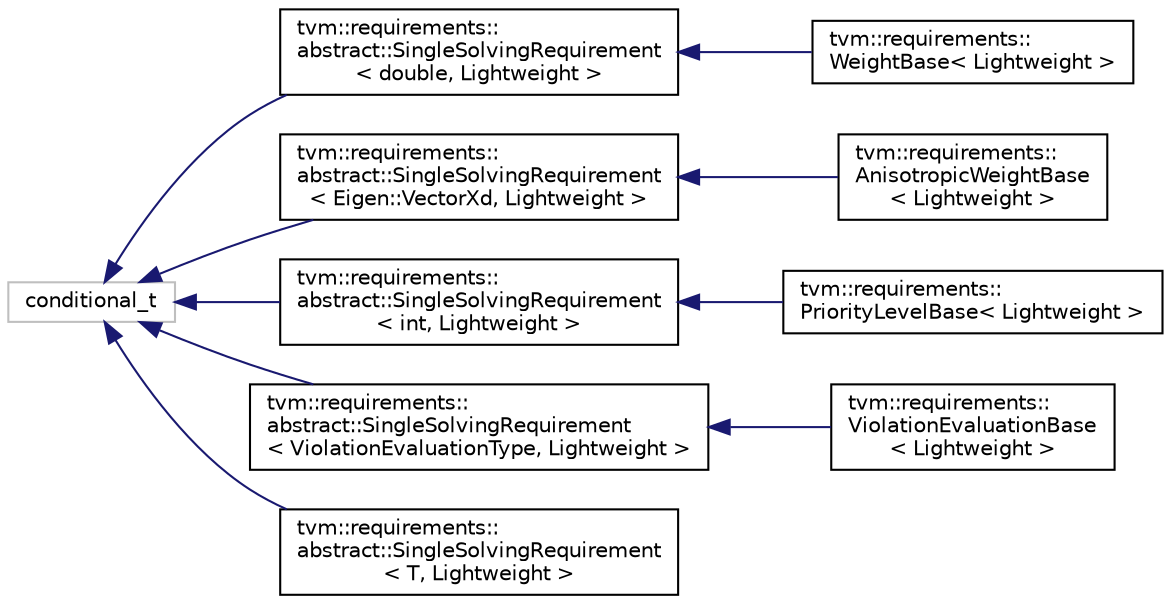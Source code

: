 digraph "Graphical Class Hierarchy"
{
  edge [fontname="Helvetica",fontsize="10",labelfontname="Helvetica",labelfontsize="10"];
  node [fontname="Helvetica",fontsize="10",shape=record];
  rankdir="LR";
  Node240 [label="conditional_t",height=0.2,width=0.4,color="grey75", fillcolor="white", style="filled"];
  Node240 -> Node0 [dir="back",color="midnightblue",fontsize="10",style="solid",fontname="Helvetica"];
  Node0 [label="tvm::requirements::\labstract::SingleSolvingRequirement\l\< double, Lightweight \>",height=0.2,width=0.4,color="black", fillcolor="white", style="filled",URL="$classtvm_1_1requirements_1_1abstract_1_1SingleSolvingRequirement.html"];
  Node0 -> Node1 [dir="back",color="midnightblue",fontsize="10",style="solid",fontname="Helvetica"];
  Node1 [label="tvm::requirements::\lWeightBase\< Lightweight \>",height=0.2,width=0.4,color="black", fillcolor="white", style="filled",URL="$classtvm_1_1requirements_1_1WeightBase.html"];
  Node240 -> Node243 [dir="back",color="midnightblue",fontsize="10",style="solid",fontname="Helvetica"];
  Node243 [label="tvm::requirements::\labstract::SingleSolvingRequirement\l\< Eigen::VectorXd, Lightweight \>",height=0.2,width=0.4,color="black", fillcolor="white", style="filled",URL="$classtvm_1_1requirements_1_1abstract_1_1SingleSolvingRequirement.html"];
  Node243 -> Node244 [dir="back",color="midnightblue",fontsize="10",style="solid",fontname="Helvetica"];
  Node244 [label="tvm::requirements::\lAnisotropicWeightBase\l\< Lightweight \>",height=0.2,width=0.4,color="black", fillcolor="white", style="filled",URL="$classtvm_1_1requirements_1_1AnisotropicWeightBase.html"];
  Node240 -> Node245 [dir="back",color="midnightblue",fontsize="10",style="solid",fontname="Helvetica"];
  Node245 [label="tvm::requirements::\labstract::SingleSolvingRequirement\l\< int, Lightweight \>",height=0.2,width=0.4,color="black", fillcolor="white", style="filled",URL="$classtvm_1_1requirements_1_1abstract_1_1SingleSolvingRequirement.html"];
  Node245 -> Node246 [dir="back",color="midnightblue",fontsize="10",style="solid",fontname="Helvetica"];
  Node246 [label="tvm::requirements::\lPriorityLevelBase\< Lightweight \>",height=0.2,width=0.4,color="black", fillcolor="white", style="filled",URL="$classtvm_1_1requirements_1_1PriorityLevelBase.html"];
  Node240 -> Node247 [dir="back",color="midnightblue",fontsize="10",style="solid",fontname="Helvetica"];
  Node247 [label="tvm::requirements::\labstract::SingleSolvingRequirement\l\< ViolationEvaluationType, Lightweight \>",height=0.2,width=0.4,color="black", fillcolor="white", style="filled",URL="$classtvm_1_1requirements_1_1abstract_1_1SingleSolvingRequirement.html"];
  Node247 -> Node248 [dir="back",color="midnightblue",fontsize="10",style="solid",fontname="Helvetica"];
  Node248 [label="tvm::requirements::\lViolationEvaluationBase\l\< Lightweight \>",height=0.2,width=0.4,color="black", fillcolor="white", style="filled",URL="$classtvm_1_1requirements_1_1ViolationEvaluationBase.html"];
  Node240 -> Node249 [dir="back",color="midnightblue",fontsize="10",style="solid",fontname="Helvetica"];
  Node249 [label="tvm::requirements::\labstract::SingleSolvingRequirement\l\< T, Lightweight \>",height=0.2,width=0.4,color="black", fillcolor="white", style="filled",URL="$classtvm_1_1requirements_1_1abstract_1_1SingleSolvingRequirement.html"];
}
